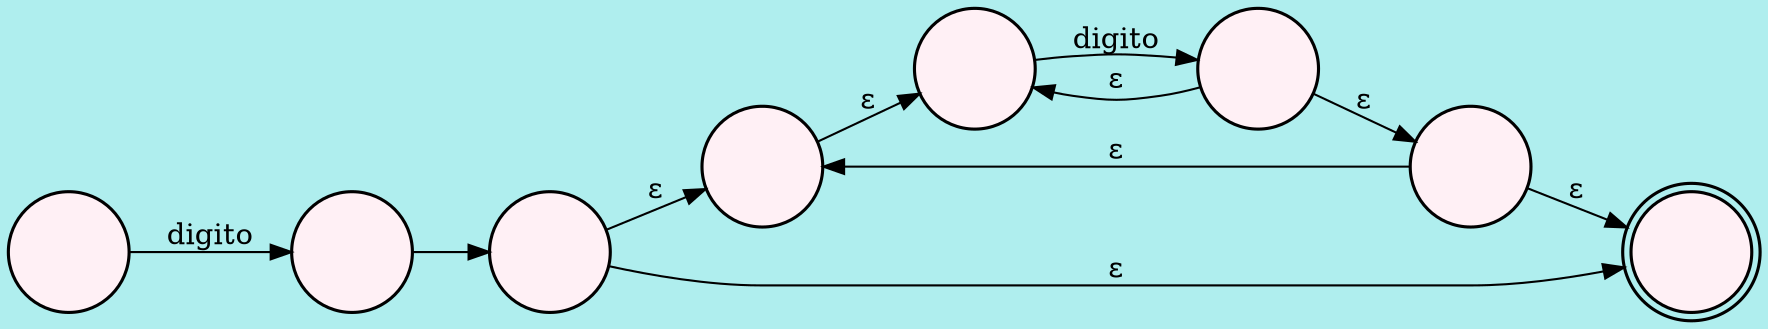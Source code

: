 digraph NFA { 
 rankdir=LR; 
 fontname="Courier New"; 
 fontsize="20pt"; 
 bgcolor="paleturquoise"; 

node[shape=folder ,fontsize="20pt",penwidth=1.5,fontname="Courier New",style="filled",fillcolor="lavenderblush1"]
44 [shape=circle,label="  "];
44 -> 45 [label="digito"];
45 [shape=circle,label="  "];
45 -> 42 [label=""];
42 [shape=circle,label="  "];
42 -> 40 [label="ε"];
40 [shape=circle,label="  "];
40 -> 36 [label="ε"];
36 [shape=circle,label="  "];
36 -> 37 [label="digito"];
37 [shape=circle,label="  "];
37 -> 36 [label="ε"];
37 -> 41 [label="ε"];
41 [shape=circle,label="  "];
41 -> 40 [label="ε"];
41 -> 43 [label="ε"];
43 [shape=doublecircle,label="  "];
42 -> 43 [label="ε"];
}
